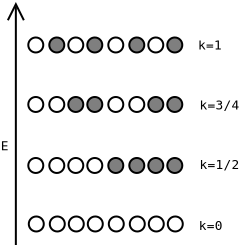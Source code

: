 <?xml version="1.0"?>
<dia:diagram xmlns:dia="http://www.lysator.liu.se/~alla/dia/">
  <dia:layer name="Background" visible="true">
    <dia:object type="Standard - Line" version="0" id="O0">
      <dia:attribute name="obj_pos">
        <dia:point val="2.003,17.026"/>
      </dia:attribute>
      <dia:attribute name="obj_bb">
        <dia:rectangle val="1.203,4.826;2.803,17.076"/>
      </dia:attribute>
      <dia:attribute name="conn_endpoints">
        <dia:point val="2.003,17.026"/>
        <dia:point val="2.003,4.876"/>
      </dia:attribute>
      <dia:attribute name="numcp">
        <dia:int val="1"/>
      </dia:attribute>
      <dia:attribute name="line_width">
        <dia:real val="0.1"/>
      </dia:attribute>
      <dia:attribute name="end_arrow">
        <dia:enum val="1"/>
      </dia:attribute>
      <dia:attribute name="end_arrow_length">
        <dia:real val="0.8"/>
      </dia:attribute>
      <dia:attribute name="end_arrow_width">
        <dia:real val="0.8"/>
      </dia:attribute>
    </dia:object>
    <dia:object type="Standard - Text" version="0" id="O1">
      <dia:attribute name="obj_pos">
        <dia:point val="11.725,16.275"/>
      </dia:attribute>
      <dia:attribute name="obj_bb">
        <dia:rectangle val="10.719,15.58;12.731,16.38"/>
      </dia:attribute>
      <dia:attribute name="text">
        <dia:composite type="text">
          <dia:attribute name="string">
            <dia:string>#k=0#</dia:string>
          </dia:attribute>
          <dia:attribute name="font">
            <dia:font name="Courier"/>
          </dia:attribute>
          <dia:attribute name="height">
            <dia:real val="0.8"/>
          </dia:attribute>
          <dia:attribute name="pos">
            <dia:point val="11.725,16.275"/>
          </dia:attribute>
          <dia:attribute name="color">
            <dia:color val="#000000"/>
          </dia:attribute>
          <dia:attribute name="alignment">
            <dia:enum val="1"/>
          </dia:attribute>
        </dia:composite>
      </dia:attribute>
    </dia:object>
    <dia:group>
      <dia:object type="Standard - Ellipse" version="0" id="O2">
        <dia:attribute name="obj_pos">
          <dia:point val="2.625,9.625"/>
        </dia:attribute>
        <dia:attribute name="obj_bb">
          <dia:rectangle val="2.575,9.575;3.425,10.425"/>
        </dia:attribute>
        <dia:attribute name="elem_corner">
          <dia:point val="2.625,9.625"/>
        </dia:attribute>
        <dia:attribute name="elem_width">
          <dia:real val="0.75"/>
        </dia:attribute>
        <dia:attribute name="elem_height">
          <dia:real val="0.75"/>
        </dia:attribute>
      </dia:object>
      <dia:object type="Standard - Ellipse" version="0" id="O3">
        <dia:attribute name="obj_pos">
          <dia:point val="3.675,9.625"/>
        </dia:attribute>
        <dia:attribute name="obj_bb">
          <dia:rectangle val="3.625,9.575;4.475,10.425"/>
        </dia:attribute>
        <dia:attribute name="elem_corner">
          <dia:point val="3.675,9.625"/>
        </dia:attribute>
        <dia:attribute name="elem_width">
          <dia:real val="0.75"/>
        </dia:attribute>
        <dia:attribute name="elem_height">
          <dia:real val="0.75"/>
        </dia:attribute>
      </dia:object>
      <dia:object type="Standard - Ellipse" version="0" id="O4">
        <dia:attribute name="obj_pos">
          <dia:point val="4.625,9.625"/>
        </dia:attribute>
        <dia:attribute name="obj_bb">
          <dia:rectangle val="4.575,9.575;5.425,10.425"/>
        </dia:attribute>
        <dia:attribute name="elem_corner">
          <dia:point val="4.625,9.625"/>
        </dia:attribute>
        <dia:attribute name="elem_width">
          <dia:real val="0.75"/>
        </dia:attribute>
        <dia:attribute name="elem_height">
          <dia:real val="0.75"/>
        </dia:attribute>
        <dia:attribute name="border_width">
          <dia:real val="0.1"/>
        </dia:attribute>
        <dia:attribute name="inner_color">
          <dia:color val="#7f7f7f"/>
        </dia:attribute>
      </dia:object>
      <dia:object type="Standard - Ellipse" version="0" id="O5">
        <dia:attribute name="obj_pos">
          <dia:point val="5.575,9.625"/>
        </dia:attribute>
        <dia:attribute name="obj_bb">
          <dia:rectangle val="5.525,9.575;6.375,10.425"/>
        </dia:attribute>
        <dia:attribute name="elem_corner">
          <dia:point val="5.575,9.625"/>
        </dia:attribute>
        <dia:attribute name="elem_width">
          <dia:real val="0.75"/>
        </dia:attribute>
        <dia:attribute name="elem_height">
          <dia:real val="0.75"/>
        </dia:attribute>
        <dia:attribute name="border_width">
          <dia:real val="0.1"/>
        </dia:attribute>
        <dia:attribute name="inner_color">
          <dia:color val="#7f7f7f"/>
        </dia:attribute>
      </dia:object>
      <dia:object type="Standard - Ellipse" version="0" id="O6">
        <dia:attribute name="obj_pos">
          <dia:point val="6.625,9.625"/>
        </dia:attribute>
        <dia:attribute name="obj_bb">
          <dia:rectangle val="6.575,9.575;7.425,10.425"/>
        </dia:attribute>
        <dia:attribute name="elem_corner">
          <dia:point val="6.625,9.625"/>
        </dia:attribute>
        <dia:attribute name="elem_width">
          <dia:real val="0.75"/>
        </dia:attribute>
        <dia:attribute name="elem_height">
          <dia:real val="0.75"/>
        </dia:attribute>
      </dia:object>
      <dia:object type="Standard - Ellipse" version="0" id="O7">
        <dia:attribute name="obj_pos">
          <dia:point val="7.675,9.625"/>
        </dia:attribute>
        <dia:attribute name="obj_bb">
          <dia:rectangle val="7.625,9.575;8.475,10.425"/>
        </dia:attribute>
        <dia:attribute name="elem_corner">
          <dia:point val="7.675,9.625"/>
        </dia:attribute>
        <dia:attribute name="elem_width">
          <dia:real val="0.75"/>
        </dia:attribute>
        <dia:attribute name="elem_height">
          <dia:real val="0.75"/>
        </dia:attribute>
      </dia:object>
      <dia:object type="Standard - Ellipse" version="0" id="O8">
        <dia:attribute name="obj_pos">
          <dia:point val="8.625,9.625"/>
        </dia:attribute>
        <dia:attribute name="obj_bb">
          <dia:rectangle val="8.575,9.575;9.425,10.425"/>
        </dia:attribute>
        <dia:attribute name="elem_corner">
          <dia:point val="8.625,9.625"/>
        </dia:attribute>
        <dia:attribute name="elem_width">
          <dia:real val="0.75"/>
        </dia:attribute>
        <dia:attribute name="elem_height">
          <dia:real val="0.75"/>
        </dia:attribute>
        <dia:attribute name="border_width">
          <dia:real val="0.1"/>
        </dia:attribute>
        <dia:attribute name="inner_color">
          <dia:color val="#7f7f7f"/>
        </dia:attribute>
      </dia:object>
      <dia:object type="Standard - Ellipse" version="0" id="O9">
        <dia:attribute name="obj_pos">
          <dia:point val="9.575,9.625"/>
        </dia:attribute>
        <dia:attribute name="obj_bb">
          <dia:rectangle val="9.525,9.575;10.375,10.425"/>
        </dia:attribute>
        <dia:attribute name="elem_corner">
          <dia:point val="9.575,9.625"/>
        </dia:attribute>
        <dia:attribute name="elem_width">
          <dia:real val="0.75"/>
        </dia:attribute>
        <dia:attribute name="elem_height">
          <dia:real val="0.75"/>
        </dia:attribute>
        <dia:attribute name="border_width">
          <dia:real val="0.1"/>
        </dia:attribute>
        <dia:attribute name="inner_color">
          <dia:color val="#7f7f7f"/>
        </dia:attribute>
      </dia:object>
    </dia:group>
    <dia:group>
      <dia:object type="Standard - Ellipse" version="0" id="O10">
        <dia:attribute name="obj_pos">
          <dia:point val="2.625,6.65"/>
        </dia:attribute>
        <dia:attribute name="obj_bb">
          <dia:rectangle val="2.575,6.6;3.425,7.45"/>
        </dia:attribute>
        <dia:attribute name="elem_corner">
          <dia:point val="2.625,6.65"/>
        </dia:attribute>
        <dia:attribute name="elem_width">
          <dia:real val="0.75"/>
        </dia:attribute>
        <dia:attribute name="elem_height">
          <dia:real val="0.75"/>
        </dia:attribute>
      </dia:object>
      <dia:object type="Standard - Ellipse" version="0" id="O11">
        <dia:attribute name="obj_pos">
          <dia:point val="3.675,6.65"/>
        </dia:attribute>
        <dia:attribute name="obj_bb">
          <dia:rectangle val="3.625,6.6;4.475,7.45"/>
        </dia:attribute>
        <dia:attribute name="elem_corner">
          <dia:point val="3.675,6.65"/>
        </dia:attribute>
        <dia:attribute name="elem_width">
          <dia:real val="0.75"/>
        </dia:attribute>
        <dia:attribute name="elem_height">
          <dia:real val="0.75"/>
        </dia:attribute>
        <dia:attribute name="border_width">
          <dia:real val="0.1"/>
        </dia:attribute>
        <dia:attribute name="inner_color">
          <dia:color val="#7f7f7f"/>
        </dia:attribute>
      </dia:object>
      <dia:object type="Standard - Ellipse" version="0" id="O12">
        <dia:attribute name="obj_pos">
          <dia:point val="4.625,6.65"/>
        </dia:attribute>
        <dia:attribute name="obj_bb">
          <dia:rectangle val="4.575,6.6;5.425,7.45"/>
        </dia:attribute>
        <dia:attribute name="elem_corner">
          <dia:point val="4.625,6.65"/>
        </dia:attribute>
        <dia:attribute name="elem_width">
          <dia:real val="0.75"/>
        </dia:attribute>
        <dia:attribute name="elem_height">
          <dia:real val="0.75"/>
        </dia:attribute>
      </dia:object>
      <dia:object type="Standard - Ellipse" version="0" id="O13">
        <dia:attribute name="obj_pos">
          <dia:point val="5.575,6.65"/>
        </dia:attribute>
        <dia:attribute name="obj_bb">
          <dia:rectangle val="5.525,6.6;6.375,7.45"/>
        </dia:attribute>
        <dia:attribute name="elem_corner">
          <dia:point val="5.575,6.65"/>
        </dia:attribute>
        <dia:attribute name="elem_width">
          <dia:real val="0.75"/>
        </dia:attribute>
        <dia:attribute name="elem_height">
          <dia:real val="0.75"/>
        </dia:attribute>
        <dia:attribute name="border_width">
          <dia:real val="0.1"/>
        </dia:attribute>
        <dia:attribute name="inner_color">
          <dia:color val="#7f7f7f"/>
        </dia:attribute>
      </dia:object>
      <dia:object type="Standard - Ellipse" version="0" id="O14">
        <dia:attribute name="obj_pos">
          <dia:point val="6.625,6.65"/>
        </dia:attribute>
        <dia:attribute name="obj_bb">
          <dia:rectangle val="6.575,6.6;7.425,7.45"/>
        </dia:attribute>
        <dia:attribute name="elem_corner">
          <dia:point val="6.625,6.65"/>
        </dia:attribute>
        <dia:attribute name="elem_width">
          <dia:real val="0.75"/>
        </dia:attribute>
        <dia:attribute name="elem_height">
          <dia:real val="0.75"/>
        </dia:attribute>
      </dia:object>
      <dia:object type="Standard - Ellipse" version="0" id="O15">
        <dia:attribute name="obj_pos">
          <dia:point val="7.675,6.65"/>
        </dia:attribute>
        <dia:attribute name="obj_bb">
          <dia:rectangle val="7.625,6.6;8.475,7.45"/>
        </dia:attribute>
        <dia:attribute name="elem_corner">
          <dia:point val="7.675,6.65"/>
        </dia:attribute>
        <dia:attribute name="elem_width">
          <dia:real val="0.75"/>
        </dia:attribute>
        <dia:attribute name="elem_height">
          <dia:real val="0.75"/>
        </dia:attribute>
        <dia:attribute name="border_width">
          <dia:real val="0.1"/>
        </dia:attribute>
        <dia:attribute name="inner_color">
          <dia:color val="#7f7f7f"/>
        </dia:attribute>
      </dia:object>
      <dia:object type="Standard - Ellipse" version="0" id="O16">
        <dia:attribute name="obj_pos">
          <dia:point val="8.625,6.65"/>
        </dia:attribute>
        <dia:attribute name="obj_bb">
          <dia:rectangle val="8.575,6.6;9.425,7.45"/>
        </dia:attribute>
        <dia:attribute name="elem_corner">
          <dia:point val="8.625,6.65"/>
        </dia:attribute>
        <dia:attribute name="elem_width">
          <dia:real val="0.75"/>
        </dia:attribute>
        <dia:attribute name="elem_height">
          <dia:real val="0.75"/>
        </dia:attribute>
      </dia:object>
      <dia:object type="Standard - Ellipse" version="0" id="O17">
        <dia:attribute name="obj_pos">
          <dia:point val="9.575,6.65"/>
        </dia:attribute>
        <dia:attribute name="obj_bb">
          <dia:rectangle val="9.525,6.6;10.375,7.45"/>
        </dia:attribute>
        <dia:attribute name="elem_corner">
          <dia:point val="9.575,6.65"/>
        </dia:attribute>
        <dia:attribute name="elem_width">
          <dia:real val="0.75"/>
        </dia:attribute>
        <dia:attribute name="elem_height">
          <dia:real val="0.75"/>
        </dia:attribute>
        <dia:attribute name="border_width">
          <dia:real val="0.1"/>
        </dia:attribute>
        <dia:attribute name="inner_color">
          <dia:color val="#7f7f7f"/>
        </dia:attribute>
      </dia:object>
    </dia:group>
    <dia:group>
      <dia:object type="Standard - Ellipse" version="0" id="O18">
        <dia:attribute name="obj_pos">
          <dia:point val="2.625,12.675"/>
        </dia:attribute>
        <dia:attribute name="obj_bb">
          <dia:rectangle val="2.575,12.625;3.425,13.475"/>
        </dia:attribute>
        <dia:attribute name="elem_corner">
          <dia:point val="2.625,12.675"/>
        </dia:attribute>
        <dia:attribute name="elem_width">
          <dia:real val="0.75"/>
        </dia:attribute>
        <dia:attribute name="elem_height">
          <dia:real val="0.75"/>
        </dia:attribute>
      </dia:object>
      <dia:object type="Standard - Ellipse" version="0" id="O19">
        <dia:attribute name="obj_pos">
          <dia:point val="3.675,12.675"/>
        </dia:attribute>
        <dia:attribute name="obj_bb">
          <dia:rectangle val="3.625,12.625;4.475,13.475"/>
        </dia:attribute>
        <dia:attribute name="elem_corner">
          <dia:point val="3.675,12.675"/>
        </dia:attribute>
        <dia:attribute name="elem_width">
          <dia:real val="0.75"/>
        </dia:attribute>
        <dia:attribute name="elem_height">
          <dia:real val="0.75"/>
        </dia:attribute>
      </dia:object>
      <dia:object type="Standard - Ellipse" version="0" id="O20">
        <dia:attribute name="obj_pos">
          <dia:point val="4.625,12.675"/>
        </dia:attribute>
        <dia:attribute name="obj_bb">
          <dia:rectangle val="4.575,12.625;5.425,13.475"/>
        </dia:attribute>
        <dia:attribute name="elem_corner">
          <dia:point val="4.625,12.675"/>
        </dia:attribute>
        <dia:attribute name="elem_width">
          <dia:real val="0.75"/>
        </dia:attribute>
        <dia:attribute name="elem_height">
          <dia:real val="0.75"/>
        </dia:attribute>
      </dia:object>
      <dia:object type="Standard - Ellipse" version="0" id="O21">
        <dia:attribute name="obj_pos">
          <dia:point val="5.575,12.675"/>
        </dia:attribute>
        <dia:attribute name="obj_bb">
          <dia:rectangle val="5.525,12.625;6.375,13.475"/>
        </dia:attribute>
        <dia:attribute name="elem_corner">
          <dia:point val="5.575,12.675"/>
        </dia:attribute>
        <dia:attribute name="elem_width">
          <dia:real val="0.75"/>
        </dia:attribute>
        <dia:attribute name="elem_height">
          <dia:real val="0.75"/>
        </dia:attribute>
      </dia:object>
      <dia:object type="Standard - Ellipse" version="0" id="O22">
        <dia:attribute name="obj_pos">
          <dia:point val="6.625,12.675"/>
        </dia:attribute>
        <dia:attribute name="obj_bb">
          <dia:rectangle val="6.575,12.625;7.425,13.475"/>
        </dia:attribute>
        <dia:attribute name="elem_corner">
          <dia:point val="6.625,12.675"/>
        </dia:attribute>
        <dia:attribute name="elem_width">
          <dia:real val="0.75"/>
        </dia:attribute>
        <dia:attribute name="elem_height">
          <dia:real val="0.75"/>
        </dia:attribute>
        <dia:attribute name="border_width">
          <dia:real val="0.1"/>
        </dia:attribute>
        <dia:attribute name="inner_color">
          <dia:color val="#7f7f7f"/>
        </dia:attribute>
      </dia:object>
      <dia:object type="Standard - Ellipse" version="0" id="O23">
        <dia:attribute name="obj_pos">
          <dia:point val="7.675,12.675"/>
        </dia:attribute>
        <dia:attribute name="obj_bb">
          <dia:rectangle val="7.625,12.625;8.475,13.475"/>
        </dia:attribute>
        <dia:attribute name="elem_corner">
          <dia:point val="7.675,12.675"/>
        </dia:attribute>
        <dia:attribute name="elem_width">
          <dia:real val="0.75"/>
        </dia:attribute>
        <dia:attribute name="elem_height">
          <dia:real val="0.75"/>
        </dia:attribute>
        <dia:attribute name="border_width">
          <dia:real val="0.1"/>
        </dia:attribute>
        <dia:attribute name="inner_color">
          <dia:color val="#7f7f7f"/>
        </dia:attribute>
      </dia:object>
      <dia:object type="Standard - Ellipse" version="0" id="O24">
        <dia:attribute name="obj_pos">
          <dia:point val="8.625,12.675"/>
        </dia:attribute>
        <dia:attribute name="obj_bb">
          <dia:rectangle val="8.575,12.625;9.425,13.475"/>
        </dia:attribute>
        <dia:attribute name="elem_corner">
          <dia:point val="8.625,12.675"/>
        </dia:attribute>
        <dia:attribute name="elem_width">
          <dia:real val="0.75"/>
        </dia:attribute>
        <dia:attribute name="elem_height">
          <dia:real val="0.75"/>
        </dia:attribute>
        <dia:attribute name="border_width">
          <dia:real val="0.1"/>
        </dia:attribute>
        <dia:attribute name="inner_color">
          <dia:color val="#7f7f7f"/>
        </dia:attribute>
      </dia:object>
      <dia:object type="Standard - Ellipse" version="0" id="O25">
        <dia:attribute name="obj_pos">
          <dia:point val="9.575,12.675"/>
        </dia:attribute>
        <dia:attribute name="obj_bb">
          <dia:rectangle val="9.525,12.625;10.375,13.475"/>
        </dia:attribute>
        <dia:attribute name="elem_corner">
          <dia:point val="9.575,12.675"/>
        </dia:attribute>
        <dia:attribute name="elem_width">
          <dia:real val="0.75"/>
        </dia:attribute>
        <dia:attribute name="elem_height">
          <dia:real val="0.75"/>
        </dia:attribute>
        <dia:attribute name="border_width">
          <dia:real val="0.1"/>
        </dia:attribute>
        <dia:attribute name="inner_color">
          <dia:color val="#7f7f7f"/>
        </dia:attribute>
      </dia:object>
    </dia:group>
    <dia:group>
      <dia:object type="Standard - Ellipse" version="0" id="O26">
        <dia:attribute name="obj_pos">
          <dia:point val="2.65,15.6"/>
        </dia:attribute>
        <dia:attribute name="obj_bb">
          <dia:rectangle val="2.6,15.55;3.45,16.4"/>
        </dia:attribute>
        <dia:attribute name="elem_corner">
          <dia:point val="2.65,15.6"/>
        </dia:attribute>
        <dia:attribute name="elem_width">
          <dia:real val="0.75"/>
        </dia:attribute>
        <dia:attribute name="elem_height">
          <dia:real val="0.75"/>
        </dia:attribute>
      </dia:object>
      <dia:object type="Standard - Ellipse" version="0" id="O27">
        <dia:attribute name="obj_pos">
          <dia:point val="3.7,15.6"/>
        </dia:attribute>
        <dia:attribute name="obj_bb">
          <dia:rectangle val="3.65,15.55;4.5,16.4"/>
        </dia:attribute>
        <dia:attribute name="elem_corner">
          <dia:point val="3.7,15.6"/>
        </dia:attribute>
        <dia:attribute name="elem_width">
          <dia:real val="0.75"/>
        </dia:attribute>
        <dia:attribute name="elem_height">
          <dia:real val="0.75"/>
        </dia:attribute>
      </dia:object>
      <dia:object type="Standard - Ellipse" version="0" id="O28">
        <dia:attribute name="obj_pos">
          <dia:point val="4.65,15.6"/>
        </dia:attribute>
        <dia:attribute name="obj_bb">
          <dia:rectangle val="4.6,15.55;5.45,16.4"/>
        </dia:attribute>
        <dia:attribute name="elem_corner">
          <dia:point val="4.65,15.6"/>
        </dia:attribute>
        <dia:attribute name="elem_width">
          <dia:real val="0.75"/>
        </dia:attribute>
        <dia:attribute name="elem_height">
          <dia:real val="0.75"/>
        </dia:attribute>
      </dia:object>
      <dia:object type="Standard - Ellipse" version="0" id="O29">
        <dia:attribute name="obj_pos">
          <dia:point val="5.6,15.6"/>
        </dia:attribute>
        <dia:attribute name="obj_bb">
          <dia:rectangle val="5.55,15.55;6.4,16.4"/>
        </dia:attribute>
        <dia:attribute name="elem_corner">
          <dia:point val="5.6,15.6"/>
        </dia:attribute>
        <dia:attribute name="elem_width">
          <dia:real val="0.75"/>
        </dia:attribute>
        <dia:attribute name="elem_height">
          <dia:real val="0.75"/>
        </dia:attribute>
      </dia:object>
      <dia:object type="Standard - Ellipse" version="0" id="O30">
        <dia:attribute name="obj_pos">
          <dia:point val="6.65,15.6"/>
        </dia:attribute>
        <dia:attribute name="obj_bb">
          <dia:rectangle val="6.6,15.55;7.45,16.4"/>
        </dia:attribute>
        <dia:attribute name="elem_corner">
          <dia:point val="6.65,15.6"/>
        </dia:attribute>
        <dia:attribute name="elem_width">
          <dia:real val="0.75"/>
        </dia:attribute>
        <dia:attribute name="elem_height">
          <dia:real val="0.75"/>
        </dia:attribute>
      </dia:object>
      <dia:object type="Standard - Ellipse" version="0" id="O31">
        <dia:attribute name="obj_pos">
          <dia:point val="7.7,15.6"/>
        </dia:attribute>
        <dia:attribute name="obj_bb">
          <dia:rectangle val="7.65,15.55;8.5,16.4"/>
        </dia:attribute>
        <dia:attribute name="elem_corner">
          <dia:point val="7.7,15.6"/>
        </dia:attribute>
        <dia:attribute name="elem_width">
          <dia:real val="0.75"/>
        </dia:attribute>
        <dia:attribute name="elem_height">
          <dia:real val="0.75"/>
        </dia:attribute>
      </dia:object>
      <dia:object type="Standard - Ellipse" version="0" id="O32">
        <dia:attribute name="obj_pos">
          <dia:point val="8.65,15.6"/>
        </dia:attribute>
        <dia:attribute name="obj_bb">
          <dia:rectangle val="8.6,15.55;9.45,16.4"/>
        </dia:attribute>
        <dia:attribute name="elem_corner">
          <dia:point val="8.65,15.6"/>
        </dia:attribute>
        <dia:attribute name="elem_width">
          <dia:real val="0.75"/>
        </dia:attribute>
        <dia:attribute name="elem_height">
          <dia:real val="0.75"/>
        </dia:attribute>
      </dia:object>
      <dia:object type="Standard - Ellipse" version="0" id="O33">
        <dia:attribute name="obj_pos">
          <dia:point val="9.6,15.6"/>
        </dia:attribute>
        <dia:attribute name="obj_bb">
          <dia:rectangle val="9.55,15.55;10.4,16.4"/>
        </dia:attribute>
        <dia:attribute name="elem_corner">
          <dia:point val="9.6,15.6"/>
        </dia:attribute>
        <dia:attribute name="elem_width">
          <dia:real val="0.75"/>
        </dia:attribute>
        <dia:attribute name="elem_height">
          <dia:real val="0.75"/>
        </dia:attribute>
      </dia:object>
    </dia:group>
    <dia:object type="Standard - Text" version="0" id="O34">
      <dia:attribute name="obj_pos">
        <dia:point val="12.184,13.22"/>
      </dia:attribute>
      <dia:attribute name="obj_bb">
        <dia:rectangle val="10.674,12.526;13.694,13.326"/>
      </dia:attribute>
      <dia:attribute name="text">
        <dia:composite type="text">
          <dia:attribute name="string">
            <dia:string>#k=1/2#</dia:string>
          </dia:attribute>
          <dia:attribute name="font">
            <dia:font name="Courier"/>
          </dia:attribute>
          <dia:attribute name="height">
            <dia:real val="0.8"/>
          </dia:attribute>
          <dia:attribute name="pos">
            <dia:point val="12.184,13.22"/>
          </dia:attribute>
          <dia:attribute name="color">
            <dia:color val="#000000"/>
          </dia:attribute>
          <dia:attribute name="alignment">
            <dia:enum val="1"/>
          </dia:attribute>
        </dia:composite>
      </dia:attribute>
    </dia:object>
    <dia:object type="Standard - Text" version="0" id="O35">
      <dia:attribute name="obj_pos">
        <dia:point val="12.184,10.253"/>
      </dia:attribute>
      <dia:attribute name="obj_bb">
        <dia:rectangle val="10.674,9.559;13.694,10.359"/>
      </dia:attribute>
      <dia:attribute name="text">
        <dia:composite type="text">
          <dia:attribute name="string">
            <dia:string>#k=3/4#</dia:string>
          </dia:attribute>
          <dia:attribute name="font">
            <dia:font name="Courier"/>
          </dia:attribute>
          <dia:attribute name="height">
            <dia:real val="0.8"/>
          </dia:attribute>
          <dia:attribute name="pos">
            <dia:point val="12.184,10.253"/>
          </dia:attribute>
          <dia:attribute name="color">
            <dia:color val="#000000"/>
          </dia:attribute>
          <dia:attribute name="alignment">
            <dia:enum val="1"/>
          </dia:attribute>
        </dia:composite>
      </dia:attribute>
    </dia:object>
    <dia:object type="Standard - Text" version="0" id="O36">
      <dia:attribute name="obj_pos">
        <dia:point val="11.709,7.253"/>
      </dia:attribute>
      <dia:attribute name="obj_bb">
        <dia:rectangle val="10.703,6.559;12.715,7.359"/>
      </dia:attribute>
      <dia:attribute name="text">
        <dia:composite type="text">
          <dia:attribute name="string">
            <dia:string>#k=1#</dia:string>
          </dia:attribute>
          <dia:attribute name="font">
            <dia:font name="Courier"/>
          </dia:attribute>
          <dia:attribute name="height">
            <dia:real val="0.8"/>
          </dia:attribute>
          <dia:attribute name="pos">
            <dia:point val="11.709,7.253"/>
          </dia:attribute>
          <dia:attribute name="color">
            <dia:color val="#000000"/>
          </dia:attribute>
          <dia:attribute name="alignment">
            <dia:enum val="1"/>
          </dia:attribute>
        </dia:composite>
      </dia:attribute>
    </dia:object>
    <dia:object type="Standard - Text" version="0" id="O37">
      <dia:attribute name="obj_pos">
        <dia:point val="1.453,12.284"/>
      </dia:attribute>
      <dia:attribute name="obj_bb">
        <dia:rectangle val="0.901,11.589;1.955,12.389"/>
      </dia:attribute>
      <dia:attribute name="text">
        <dia:composite type="text">
          <dia:attribute name="string">
            <dia:string>#E#</dia:string>
          </dia:attribute>
          <dia:attribute name="font">
            <dia:font name="Courier"/>
          </dia:attribute>
          <dia:attribute name="height">
            <dia:real val="0.8"/>
          </dia:attribute>
          <dia:attribute name="pos">
            <dia:point val="1.453,12.284"/>
          </dia:attribute>
          <dia:attribute name="color">
            <dia:color val="#000000"/>
          </dia:attribute>
          <dia:attribute name="alignment">
            <dia:enum val="1"/>
          </dia:attribute>
        </dia:composite>
      </dia:attribute>
    </dia:object>
  </dia:layer>
</dia:diagram>
